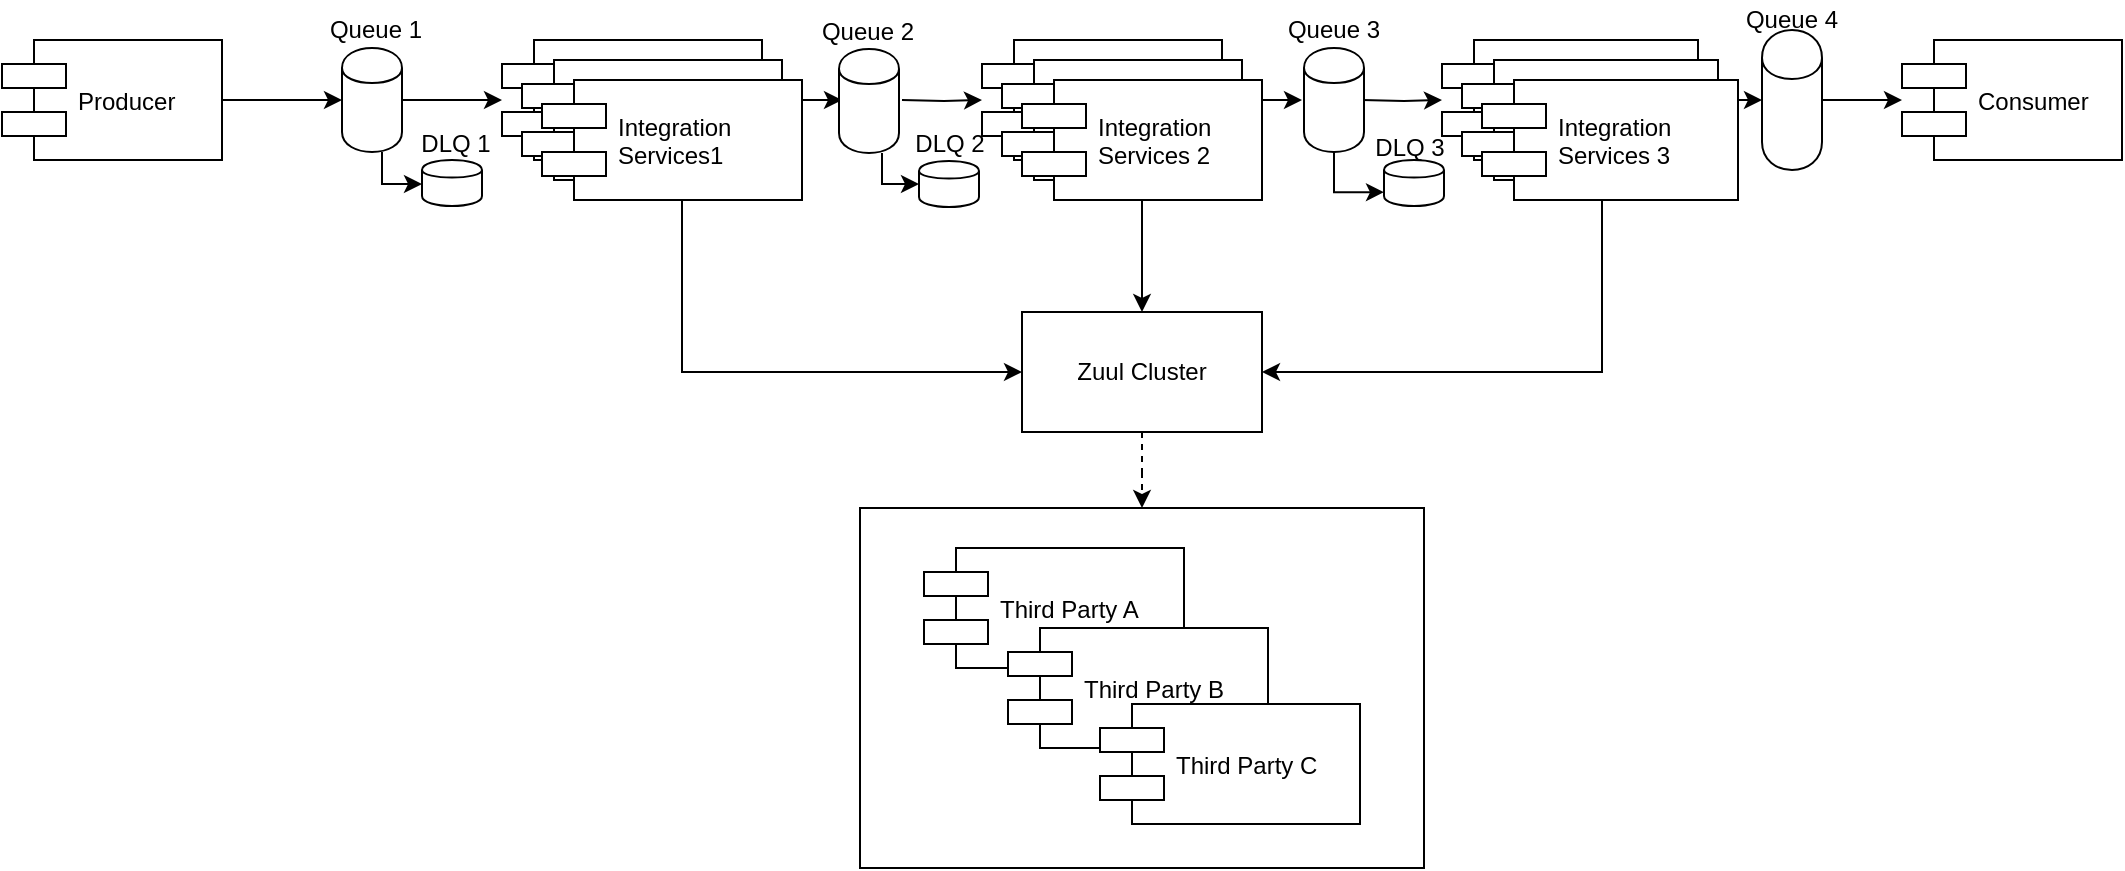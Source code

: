 <mxfile version="12.0.0" pages="1"><diagram id="LzK_AulmheJeCEOArz9u" name="Page-1"><mxGraphModel dx="2879" dy="991" grid="1" gridSize="10" guides="1" tooltips="1" connect="1" arrows="1" fold="1" page="1" pageScale="1" pageWidth="827" pageHeight="1169" math="0" shadow="0"><root><mxCell id="0"/><mxCell id="1" parent="0"/><mxCell id="sGv8iIuDgCqtksLLCZOy-10" style="edgeStyle=orthogonalEdgeStyle;rounded=0;orthogonalLoop=1;jettySize=auto;html=1;" parent="1" source="sGv8iIuDgCqtksLLCZOy-1" edge="1"><mxGeometry relative="1" as="geometry"><mxPoint x="250" y="330" as="targetPoint"/></mxGeometry></mxCell><mxCell id="sGv8iIuDgCqtksLLCZOy-31" style="edgeStyle=orthogonalEdgeStyle;rounded=0;orthogonalLoop=1;jettySize=auto;html=1;" parent="1" source="sGv8iIuDgCqtksLLCZOy-1" target="V6yLO7KhUdafTZtP7cLW-11" edge="1"><mxGeometry relative="1" as="geometry"><mxPoint x="145" y="416" as="targetPoint"/><Array as="points"><mxPoint x="170" y="466"/></Array></mxGeometry></mxCell><mxCell id="sGv8iIuDgCqtksLLCZOy-14" style="edgeStyle=orthogonalEdgeStyle;rounded=0;orthogonalLoop=1;jettySize=auto;html=1;entryX=0;entryY=0.5;entryDx=0;entryDy=0;" parent="1" source="sGv8iIuDgCqtksLLCZOy-2" edge="1"><mxGeometry relative="1" as="geometry"><mxPoint x="480" y="330" as="targetPoint"/></mxGeometry></mxCell><mxCell id="sGv8iIuDgCqtksLLCZOy-2" value="Enrichment 2" style="shape=component;align=left;spacingLeft=36;" parent="1" vertex="1"><mxGeometry x="320" y="300" width="120" height="60" as="geometry"/></mxCell><mxCell id="sGv8iIuDgCqtksLLCZOy-19" style="edgeStyle=orthogonalEdgeStyle;rounded=0;orthogonalLoop=1;jettySize=auto;html=1;entryX=0;entryY=0.5;entryDx=0;entryDy=0;" parent="1" source="sGv8iIuDgCqtksLLCZOy-3" target="sGv8iIuDgCqtksLLCZOy-18" edge="1"><mxGeometry relative="1" as="geometry"/></mxCell><mxCell id="sGv8iIuDgCqtksLLCZOy-66" style="edgeStyle=orthogonalEdgeStyle;rounded=0;orthogonalLoop=1;jettySize=auto;html=1;entryX=1;entryY=0.5;entryDx=0;entryDy=0;" parent="1" source="sGv8iIuDgCqtksLLCZOy-3" target="V6yLO7KhUdafTZtP7cLW-11" edge="1"><mxGeometry relative="1" as="geometry"><mxPoint x="614" y="414" as="targetPoint"/><Array as="points"><mxPoint x="630" y="466"/></Array></mxGeometry></mxCell><mxCell id="sGv8iIuDgCqtksLLCZOy-3" value="Enrichment 3" style="shape=component;align=left;spacingLeft=36;" parent="1" vertex="1"><mxGeometry x="550" y="300" width="128" height="60" as="geometry"/></mxCell><mxCell id="sGv8iIuDgCqtksLLCZOy-4" value="Consumer" style="shape=component;align=left;spacingLeft=36;" parent="1" vertex="1"><mxGeometry x="780" y="300" width="110" height="60" as="geometry"/></mxCell><mxCell id="sGv8iIuDgCqtksLLCZOy-11" style="edgeStyle=orthogonalEdgeStyle;rounded=0;orthogonalLoop=1;jettySize=auto;html=1;" parent="1" target="sGv8iIuDgCqtksLLCZOy-2" edge="1"><mxGeometry relative="1" as="geometry"><mxPoint x="280" y="330" as="sourcePoint"/></mxGeometry></mxCell><mxCell id="sGv8iIuDgCqtksLLCZOy-15" style="edgeStyle=orthogonalEdgeStyle;rounded=0;orthogonalLoop=1;jettySize=auto;html=1;" parent="1" target="sGv8iIuDgCqtksLLCZOy-3" edge="1"><mxGeometry relative="1" as="geometry"><mxPoint x="510" y="330" as="sourcePoint"/></mxGeometry></mxCell><mxCell id="sGv8iIuDgCqtksLLCZOy-17" style="edgeStyle=orthogonalEdgeStyle;rounded=0;orthogonalLoop=1;jettySize=auto;html=1;" parent="1" source="sGv8iIuDgCqtksLLCZOy-16" target="sGv8iIuDgCqtksLLCZOy-1" edge="1"><mxGeometry relative="1" as="geometry"/></mxCell><mxCell id="sGv8iIuDgCqtksLLCZOy-72" style="edgeStyle=orthogonalEdgeStyle;rounded=0;orthogonalLoop=1;jettySize=auto;html=1;" parent="1" source="sGv8iIuDgCqtksLLCZOy-16" target="sGv8iIuDgCqtksLLCZOy-71" edge="1"><mxGeometry relative="1" as="geometry"><Array as="points"><mxPoint x="20" y="372"/></Array></mxGeometry></mxCell><mxCell id="sGv8iIuDgCqtksLLCZOy-16" value="" style="shape=cylinder;whiteSpace=wrap;html=1;boundedLbl=1;backgroundOutline=1;" parent="1" vertex="1"><mxGeometry y="304" width="30" height="52" as="geometry"/></mxCell><mxCell id="sGv8iIuDgCqtksLLCZOy-20" style="edgeStyle=orthogonalEdgeStyle;rounded=0;orthogonalLoop=1;jettySize=auto;html=1;" parent="1" source="sGv8iIuDgCqtksLLCZOy-18" target="sGv8iIuDgCqtksLLCZOy-4" edge="1"><mxGeometry relative="1" as="geometry"/></mxCell><mxCell id="sGv8iIuDgCqtksLLCZOy-18" value="" style="shape=cylinder;whiteSpace=wrap;html=1;boundedLbl=1;backgroundOutline=1;" parent="1" vertex="1"><mxGeometry x="710" y="295" width="30" height="70" as="geometry"/></mxCell><mxCell id="sGv8iIuDgCqtksLLCZOy-22" style="edgeStyle=orthogonalEdgeStyle;rounded=0;orthogonalLoop=1;jettySize=auto;html=1;entryX=0;entryY=0.5;entryDx=0;entryDy=0;" parent="1" source="sGv8iIuDgCqtksLLCZOy-21" target="sGv8iIuDgCqtksLLCZOy-16" edge="1"><mxGeometry relative="1" as="geometry"/></mxCell><mxCell id="sGv8iIuDgCqtksLLCZOy-21" value="Producer" style="shape=component;align=left;spacingLeft=36;" parent="1" vertex="1"><mxGeometry x="-170" y="300" width="110" height="60" as="geometry"/></mxCell><mxCell id="sGv8iIuDgCqtksLLCZOy-34" value="" style="group" parent="1" vertex="1" connectable="0"><mxGeometry x="259" y="534" width="282" height="180" as="geometry"/></mxCell><mxCell id="sGv8iIuDgCqtksLLCZOy-35" value="" style="rounded=0;whiteSpace=wrap;html=1;" parent="sGv8iIuDgCqtksLLCZOy-34" vertex="1"><mxGeometry width="282" height="180" as="geometry"/></mxCell><mxCell id="sGv8iIuDgCqtksLLCZOy-36" value="Third Party A" style="shape=component;align=left;spacingLeft=36;" parent="sGv8iIuDgCqtksLLCZOy-34" vertex="1"><mxGeometry x="32" y="20" width="130" height="60" as="geometry"/></mxCell><mxCell id="sGv8iIuDgCqtksLLCZOy-37" value="Third Party B" style="shape=component;align=left;spacingLeft=36;" parent="sGv8iIuDgCqtksLLCZOy-34" vertex="1"><mxGeometry x="74" y="60" width="130" height="60" as="geometry"/></mxCell><mxCell id="sGv8iIuDgCqtksLLCZOy-38" value="Third Party C" style="shape=component;align=left;spacingLeft=36;" parent="sGv8iIuDgCqtksLLCZOy-34" vertex="1"><mxGeometry x="120" y="98" width="130" height="60" as="geometry"/></mxCell><mxCell id="sGv8iIuDgCqtksLLCZOy-40" style="edgeStyle=orthogonalEdgeStyle;rounded=0;orthogonalLoop=1;jettySize=auto;html=1;dashed=1;exitX=0.5;exitY=1;exitDx=0;exitDy=0;" parent="1" source="V6yLO7KhUdafTZtP7cLW-11" target="sGv8iIuDgCqtksLLCZOy-35" edge="1"><mxGeometry relative="1" as="geometry"><mxPoint x="154" y="561" as="sourcePoint"/></mxGeometry></mxCell><mxCell id="sGv8iIuDgCqtksLLCZOy-67" value="Queue 1" style="text;html=1;strokeColor=none;fillColor=none;align=center;verticalAlign=middle;whiteSpace=wrap;rounded=0;" parent="1" vertex="1"><mxGeometry x="-23" y="285" width="80" height="20" as="geometry"/></mxCell><mxCell id="sGv8iIuDgCqtksLLCZOy-68" value="Queue 2&lt;br&gt;" style="text;html=1;strokeColor=none;fillColor=none;align=center;verticalAlign=middle;whiteSpace=wrap;rounded=0;" parent="1" vertex="1"><mxGeometry x="223" y="286" width="80" height="20" as="geometry"/></mxCell><mxCell id="sGv8iIuDgCqtksLLCZOy-69" value="Queue 3&lt;br&gt;" style="text;html=1;strokeColor=none;fillColor=none;align=center;verticalAlign=middle;whiteSpace=wrap;rounded=0;" parent="1" vertex="1"><mxGeometry x="456" y="285" width="80" height="20" as="geometry"/></mxCell><mxCell id="sGv8iIuDgCqtksLLCZOy-70" value="Queue 4&lt;br&gt;" style="text;html=1;strokeColor=none;fillColor=none;align=center;verticalAlign=middle;whiteSpace=wrap;rounded=0;" parent="1" vertex="1"><mxGeometry x="685" y="280" width="80" height="20" as="geometry"/></mxCell><mxCell id="sGv8iIuDgCqtksLLCZOy-71" value="" style="shape=cylinder;whiteSpace=wrap;html=1;boundedLbl=1;backgroundOutline=1;" parent="1" vertex="1"><mxGeometry x="40" y="360" width="30" height="23" as="geometry"/></mxCell><mxCell id="sGv8iIuDgCqtksLLCZOy-73" value="DLQ 1" style="text;html=1;strokeColor=none;fillColor=none;align=center;verticalAlign=middle;whiteSpace=wrap;rounded=0;" parent="1" vertex="1"><mxGeometry x="17" y="342" width="80" height="20" as="geometry"/></mxCell><mxCell id="sGv8iIuDgCqtksLLCZOy-76" style="edgeStyle=orthogonalEdgeStyle;rounded=0;orthogonalLoop=1;jettySize=auto;html=1;" parent="1" source="sGv8iIuDgCqtksLLCZOy-74" target="sGv8iIuDgCqtksLLCZOy-75" edge="1"><mxGeometry relative="1" as="geometry"><Array as="points"><mxPoint x="270" y="372"/></Array></mxGeometry></mxCell><mxCell id="sGv8iIuDgCqtksLLCZOy-74" value="" style="shape=cylinder;whiteSpace=wrap;html=1;boundedLbl=1;backgroundOutline=1;" parent="1" vertex="1"><mxGeometry x="248.5" y="304.5" width="30" height="52" as="geometry"/></mxCell><mxCell id="sGv8iIuDgCqtksLLCZOy-75" value="" style="shape=cylinder;whiteSpace=wrap;html=1;boundedLbl=1;backgroundOutline=1;" parent="1" vertex="1"><mxGeometry x="288.5" y="360.5" width="30" height="23" as="geometry"/></mxCell><mxCell id="sGv8iIuDgCqtksLLCZOy-77" value="DLQ 2" style="text;html=1;strokeColor=none;fillColor=none;align=center;verticalAlign=middle;whiteSpace=wrap;rounded=0;" parent="1" vertex="1"><mxGeometry x="263.5" y="342" width="80" height="20" as="geometry"/></mxCell><mxCell id="sGv8iIuDgCqtksLLCZOy-80" style="edgeStyle=orthogonalEdgeStyle;rounded=0;orthogonalLoop=1;jettySize=auto;html=1;entryX=0;entryY=0.7;entryDx=0;entryDy=0;" parent="1" source="sGv8iIuDgCqtksLLCZOy-78" target="sGv8iIuDgCqtksLLCZOy-79" edge="1"><mxGeometry relative="1" as="geometry"><Array as="points"><mxPoint x="496" y="376"/></Array></mxGeometry></mxCell><mxCell id="sGv8iIuDgCqtksLLCZOy-78" value="" style="shape=cylinder;whiteSpace=wrap;html=1;boundedLbl=1;backgroundOutline=1;" parent="1" vertex="1"><mxGeometry x="481" y="304" width="30" height="52" as="geometry"/></mxCell><mxCell id="sGv8iIuDgCqtksLLCZOy-79" value="" style="shape=cylinder;whiteSpace=wrap;html=1;boundedLbl=1;backgroundOutline=1;" parent="1" vertex="1"><mxGeometry x="521" y="360" width="30" height="23" as="geometry"/></mxCell><mxCell id="sGv8iIuDgCqtksLLCZOy-81" value="DLQ 3" style="text;html=1;strokeColor=none;fillColor=none;align=center;verticalAlign=middle;whiteSpace=wrap;rounded=0;" parent="1" vertex="1"><mxGeometry x="494" y="344" width="80" height="20" as="geometry"/></mxCell><mxCell id="sGv8iIuDgCqtksLLCZOy-1" value="Enrichment 1" style="shape=component;align=left;spacingLeft=36;" parent="1" vertex="1"><mxGeometry x="80" y="300" width="130" height="60" as="geometry"/></mxCell><mxCell id="V6yLO7KhUdafTZtP7cLW-4" value="Enrichment 2" style="shape=component;align=left;spacingLeft=36;" vertex="1" parent="1"><mxGeometry x="330" y="310" width="120" height="60" as="geometry"/></mxCell><mxCell id="V6yLO7KhUdafTZtP7cLW-10" style="edgeStyle=orthogonalEdgeStyle;rounded=0;orthogonalLoop=1;jettySize=auto;html=1;" edge="1" parent="1" source="V6yLO7KhUdafTZtP7cLW-5" target="V6yLO7KhUdafTZtP7cLW-11"><mxGeometry relative="1" as="geometry"><mxPoint x="400" y="420" as="targetPoint"/></mxGeometry></mxCell><mxCell id="V6yLO7KhUdafTZtP7cLW-5" value="Integration &#10;Services 2" style="shape=component;align=left;spacingLeft=36;" vertex="1" parent="1"><mxGeometry x="340" y="320" width="120" height="60" as="geometry"/></mxCell><mxCell id="V6yLO7KhUdafTZtP7cLW-6" value="Enrichment 3" style="shape=component;align=left;spacingLeft=36;" vertex="1" parent="1"><mxGeometry x="560" y="310" width="128" height="60" as="geometry"/></mxCell><mxCell id="V6yLO7KhUdafTZtP7cLW-7" value="Integration &#10;Services 3" style="shape=component;align=left;spacingLeft=36;" vertex="1" parent="1"><mxGeometry x="570" y="320" width="128" height="60" as="geometry"/></mxCell><mxCell id="V6yLO7KhUdafTZtP7cLW-8" value="Enrichment 1" style="shape=component;align=left;spacingLeft=36;" vertex="1" parent="1"><mxGeometry x="90" y="310" width="130" height="60" as="geometry"/></mxCell><mxCell id="V6yLO7KhUdafTZtP7cLW-9" value="Integration &#10;Services1" style="shape=component;align=left;spacingLeft=36;" vertex="1" parent="1"><mxGeometry x="100" y="320" width="130" height="60" as="geometry"/></mxCell><mxCell id="V6yLO7KhUdafTZtP7cLW-11" value="Zuul Cluster" style="rounded=0;whiteSpace=wrap;html=1;" vertex="1" parent="1"><mxGeometry x="340" y="436" width="120" height="60" as="geometry"/></mxCell></root></mxGraphModel></diagram></mxfile>